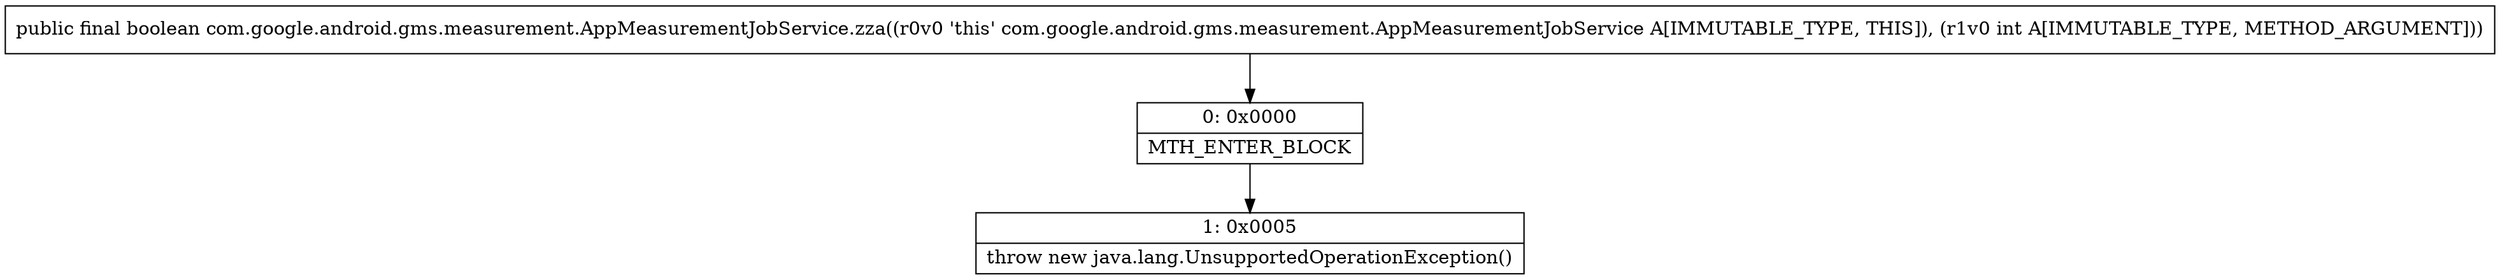 digraph "CFG forcom.google.android.gms.measurement.AppMeasurementJobService.zza(I)Z" {
Node_0 [shape=record,label="{0\:\ 0x0000|MTH_ENTER_BLOCK\l}"];
Node_1 [shape=record,label="{1\:\ 0x0005|throw new java.lang.UnsupportedOperationException()\l}"];
MethodNode[shape=record,label="{public final boolean com.google.android.gms.measurement.AppMeasurementJobService.zza((r0v0 'this' com.google.android.gms.measurement.AppMeasurementJobService A[IMMUTABLE_TYPE, THIS]), (r1v0 int A[IMMUTABLE_TYPE, METHOD_ARGUMENT])) }"];
MethodNode -> Node_0;
Node_0 -> Node_1;
}


